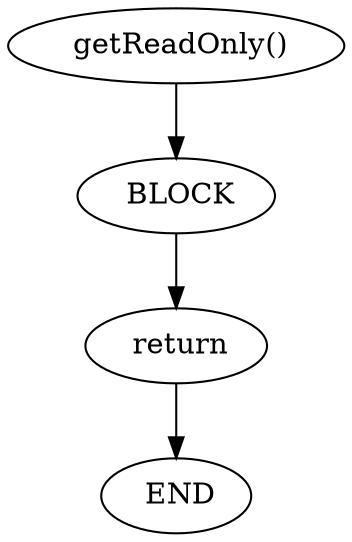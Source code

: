 digraph testGraph {
1407[label=" getReadOnly()"]
1409[label="BLOCK"]
1407 -> 1409[color=black]
1409[label=" BLOCK"]
1410[label="return"]
1409 -> 1410[color=black]
1410[label=" return"]
1408[label="END"]
1410 -> 1408[color=black]
1408[label=" END"]
}
